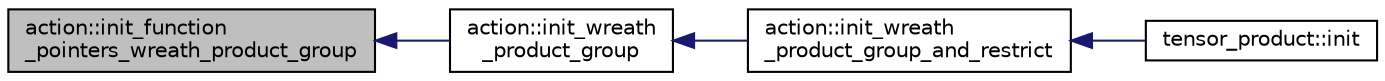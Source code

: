 digraph "action::init_function_pointers_wreath_product_group"
{
  edge [fontname="Helvetica",fontsize="10",labelfontname="Helvetica",labelfontsize="10"];
  node [fontname="Helvetica",fontsize="10",shape=record];
  rankdir="LR";
  Node27443 [label="action::init_function\l_pointers_wreath_product_group",height=0.2,width=0.4,color="black", fillcolor="grey75", style="filled", fontcolor="black"];
  Node27443 -> Node27444 [dir="back",color="midnightblue",fontsize="10",style="solid",fontname="Helvetica"];
  Node27444 [label="action::init_wreath\l_product_group",height=0.2,width=0.4,color="black", fillcolor="white", style="filled",URL="$d2/d86/classaction.html#a29d8425b266eff98677406f084ee3f86"];
  Node27444 -> Node27445 [dir="back",color="midnightblue",fontsize="10",style="solid",fontname="Helvetica"];
  Node27445 [label="action::init_wreath\l_product_group_and_restrict",height=0.2,width=0.4,color="black", fillcolor="white", style="filled",URL="$d2/d86/classaction.html#a5ea78557093c987967e7b8162fabbf72"];
  Node27445 -> Node27446 [dir="back",color="midnightblue",fontsize="10",style="solid",fontname="Helvetica"];
  Node27446 [label="tensor_product::init",height=0.2,width=0.4,color="black", fillcolor="white", style="filled",URL="$dd/d3e/classtensor__product.html#a2a8ac905e80dd9bb7339c9506c3521d3"];
}

